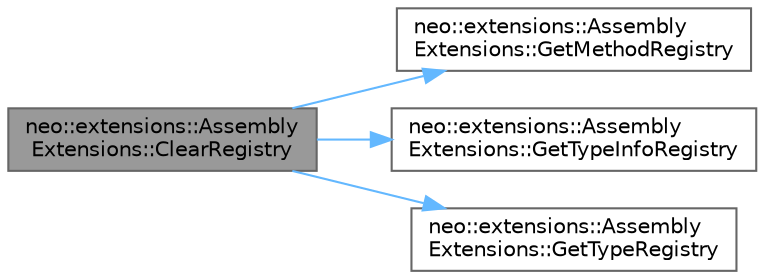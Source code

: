 digraph "neo::extensions::AssemblyExtensions::ClearRegistry"
{
 // LATEX_PDF_SIZE
  bgcolor="transparent";
  edge [fontname=Helvetica,fontsize=10,labelfontname=Helvetica,labelfontsize=10];
  node [fontname=Helvetica,fontsize=10,shape=box,height=0.2,width=0.4];
  rankdir="LR";
  Node1 [id="Node000001",label="neo::extensions::Assembly\lExtensions::ClearRegistry",height=0.2,width=0.4,color="gray40", fillcolor="grey60", style="filled", fontcolor="black",tooltip="Clear all registered types and methods."];
  Node1 -> Node2 [id="edge1_Node000001_Node000002",color="steelblue1",style="solid",tooltip=" "];
  Node2 [id="Node000002",label="neo::extensions::Assembly\lExtensions::GetMethodRegistry",height=0.2,width=0.4,color="grey40", fillcolor="white", style="filled",URL="$classneo_1_1extensions_1_1_assembly_extensions.html#af16bebe84ddd7375dae96454b0059687",tooltip="Get the method registry (singleton pattern)"];
  Node1 -> Node3 [id="edge2_Node000001_Node000003",color="steelblue1",style="solid",tooltip=" "];
  Node3 [id="Node000003",label="neo::extensions::Assembly\lExtensions::GetTypeInfoRegistry",height=0.2,width=0.4,color="grey40", fillcolor="white", style="filled",URL="$classneo_1_1extensions_1_1_assembly_extensions.html#a17eb75de51ae2b509fa1b469e6a16d23",tooltip="Get the type info registry (singleton pattern)"];
  Node1 -> Node4 [id="edge3_Node000001_Node000004",color="steelblue1",style="solid",tooltip=" "];
  Node4 [id="Node000004",label="neo::extensions::Assembly\lExtensions::GetTypeRegistry",height=0.2,width=0.4,color="grey40", fillcolor="white", style="filled",URL="$classneo_1_1extensions_1_1_assembly_extensions.html#ad4565c55aa756c84ef5701a00b5efbff",tooltip="Get the type registry (singleton pattern)"];
}
